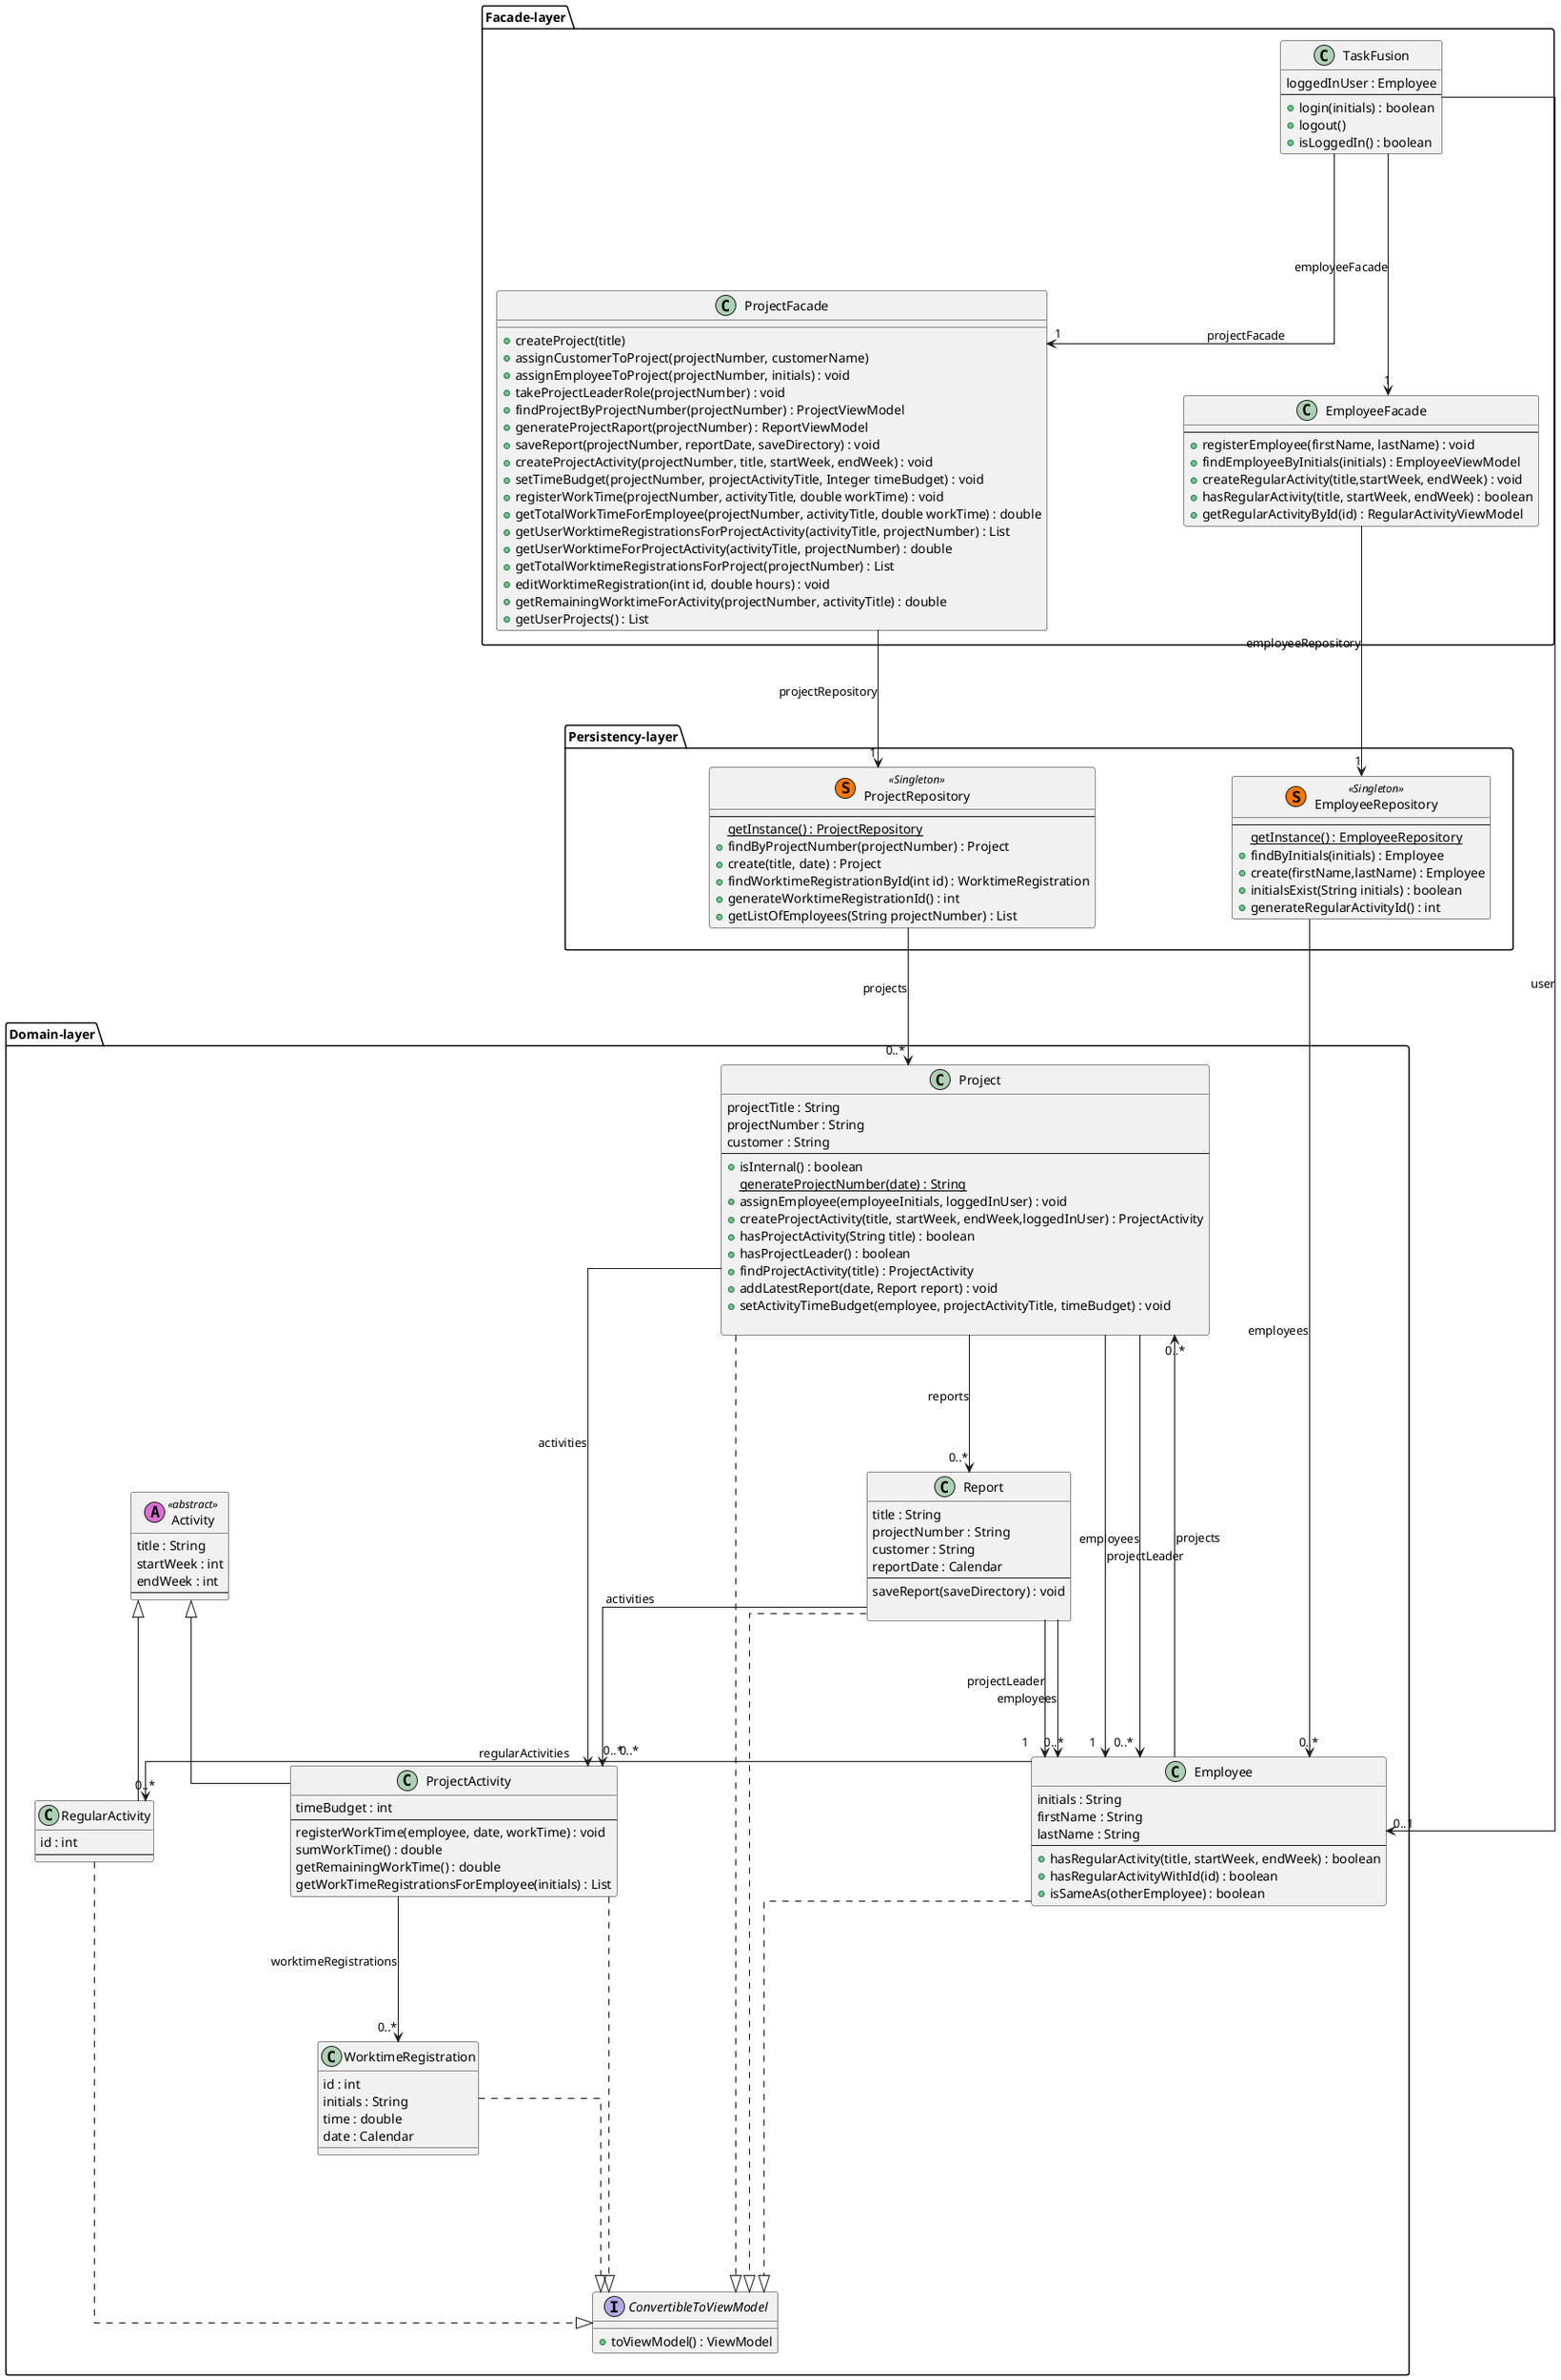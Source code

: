 @startuml ClassDiagram
skinparam linetype ortho
skinparam Nodesep 150
skinparam Ranksep 150





package "Facade-layer" as FacadeLayer {

    class "TaskFusion" as app{
        loggedInUser : Employee
        --
        + login(initials) : boolean
        + logout()
        + isLoggedIn() : boolean
    }

    class EmployeeFacade {
        --
        + registerEmployee(firstName, lastName) : void
        + findEmployeeByInitials(initials) : EmployeeViewModel
        + createRegularActivity(title,startWeek, endWeek) : void
        + hasRegularActivity(title, startWeek, endWeek) : boolean
        + getRegularActivityById(id) : RegularActivityViewModel
    }

    class ProjectFacade {
        + createProject(title)
        + assignCustomerToProject(projectNumber, customerName)
        + assignEmployeeToProject(projectNumber, initials) : void
        + takeProjectLeaderRole(projectNumber) : void
        + findProjectByProjectNumber(projectNumber) : ProjectViewModel
        + generateProjectRaport(projectNumber) : ReportViewModel
        + saveReport(projectNumber, reportDate, saveDirectory) : void
        + createProjectActivity(projectNumber, title, startWeek, endWeek) : void
        + setTimeBudget(projectNumber, projectActivityTitle, Integer timeBudget) : void
        + registerWorkTime(projectNumber, activityTitle, double workTime) : void
        + getTotalWorkTimeForEmployee(projectNumber, activityTitle, double workTime) : double
        + getUserWorktimeRegistrationsForProjectActivity(activityTitle, projectNumber) : List
        + getUserWorktimeForProjectActivity(activityTitle, projectNumber) : double
        + getTotalWorktimeRegistrationsForProject(projectNumber) : List
        + editWorktimeRegistration(int id, double hours) : void
        + getRemainingWorktimeForActivity(projectNumber, activityTitle) : double
        + getUserProjects() : List

    }
}


package "Persistency-layer" as PersistencyLayer {
    class ProjectRepository << (S,#FF7700) Singleton >>{
        --
        {static} getInstance() : ProjectRepository
        + findByProjectNumber(projectNumber) : Project
        + create(title, date) : Project
        + findWorktimeRegistrationById(int id) : WorktimeRegistration
        + generateWorktimeRegistrationId() : int
        + getListOfEmployees(String projectNumber) : List
    }

    class EmployeeRepository << (S,#FF7700) Singleton >>{
        --
        {static} getInstance() : EmployeeRepository
        + findByInitials(initials) : Employee
        + create(firstName,lastName) : Employee
        + initialsExist(String initials) : boolean
        + generateRegularActivityId() : int
    }

}


package "Domain-layer" as DomainLayer {

    interface ConvertibleToViewModel{
        + toViewModel() : ViewModel
    }

    class Report {
        title : String 
        projectNumber : String 
        customer : String 
        reportDate : Calendar
        --
        saveReport(saveDirectory) : void
        
    }

    class Project{
        projectTitle : String 
        projectNumber : String
        customer : String
        --
        + isInternal() : boolean
        {static} generateProjectNumber(date) : String
        + assignEmployee(employeeInitials, loggedInUser) : void
        + createProjectActivity(title, startWeek, endWeek,loggedInUser) : ProjectActivity 
        + hasProjectActivity(String title) : boolean
        + hasProjectLeader() : boolean
        + findProjectActivity(title) : ProjectActivity
        + addLatestReport(date, Report report) : void
        + setActivityTimeBudget(employee, projectActivityTitle, timeBudget) : void

    }

    class ProjectActivity{
        timeBudget : int
        --
        registerWorkTime(employee, date, workTime) : void
        sumWorkTime() : double
        getRemainingWorkTime() : double
        getWorkTimeRegistrationsForEmployee(initials) : List
    }

    class Activity <<(A, orchid)abstract>>{
        title : String
        startWeek : int
        endWeek : int
        --
    }
    class RegularActivity{
        id : int
        --
    }

    class Employee{
        initials : String
        firstName : String
        lastName : String
        --
        + hasRegularActivity(title, startWeek, endWeek) : boolean
        + hasRegularActivityWithId(id) : boolean
        + isSameAs(otherEmployee) : boolean
    }

    class WorktimeRegistration {
        id : int
        initials : String
        time : double
        date : Calendar
    }

}

PersistencyLayer -d[hidden]-> DomainLayer

app --> "1" ProjectFacade : projectFacade
app --> "1" EmployeeFacade : employeeFacade

ProjectFacade --> "1" ProjectRepository : projectRepository
EmployeeFacade --> "1" EmployeeRepository : employeeRepository

ProjectRepository --> "0..*" Project : projects
Project --> "0..*" Report : reports

EmployeeRepository --> "0..*" Employee : employees

app --> "0..1" Employee : user

Activity <|-- ProjectActivity
Activity <|- RegularActivity

Project --> "1" Employee : projectLeader
Project --> "0..*" Employee : employees
Employee --> "0..*" Project : projects
Project -> "0..*" ProjectActivity : activities
Employee -> "0..*" RegularActivity : regularActivities

Report --> "1" Employee : projectLeader
Report --> "0..*" Employee : employees
Report --> "0..*" ProjectActivity : activities

ProjectActivity --> "0..*" WorktimeRegistration : worktimeRegistrations

'Employee --> "0..*" WorktimeRegistrations : worktimeRegistrations
Project ..|> ConvertibleToViewModel
Employee ..|> ConvertibleToViewModel
ProjectActivity ..|> ConvertibleToViewModel
RegularActivity ..|> ConvertibleToViewModel
WorktimeRegistration ..|> ConvertibleToViewModel
Report ..|> ConvertibleToViewModel

@enduml
